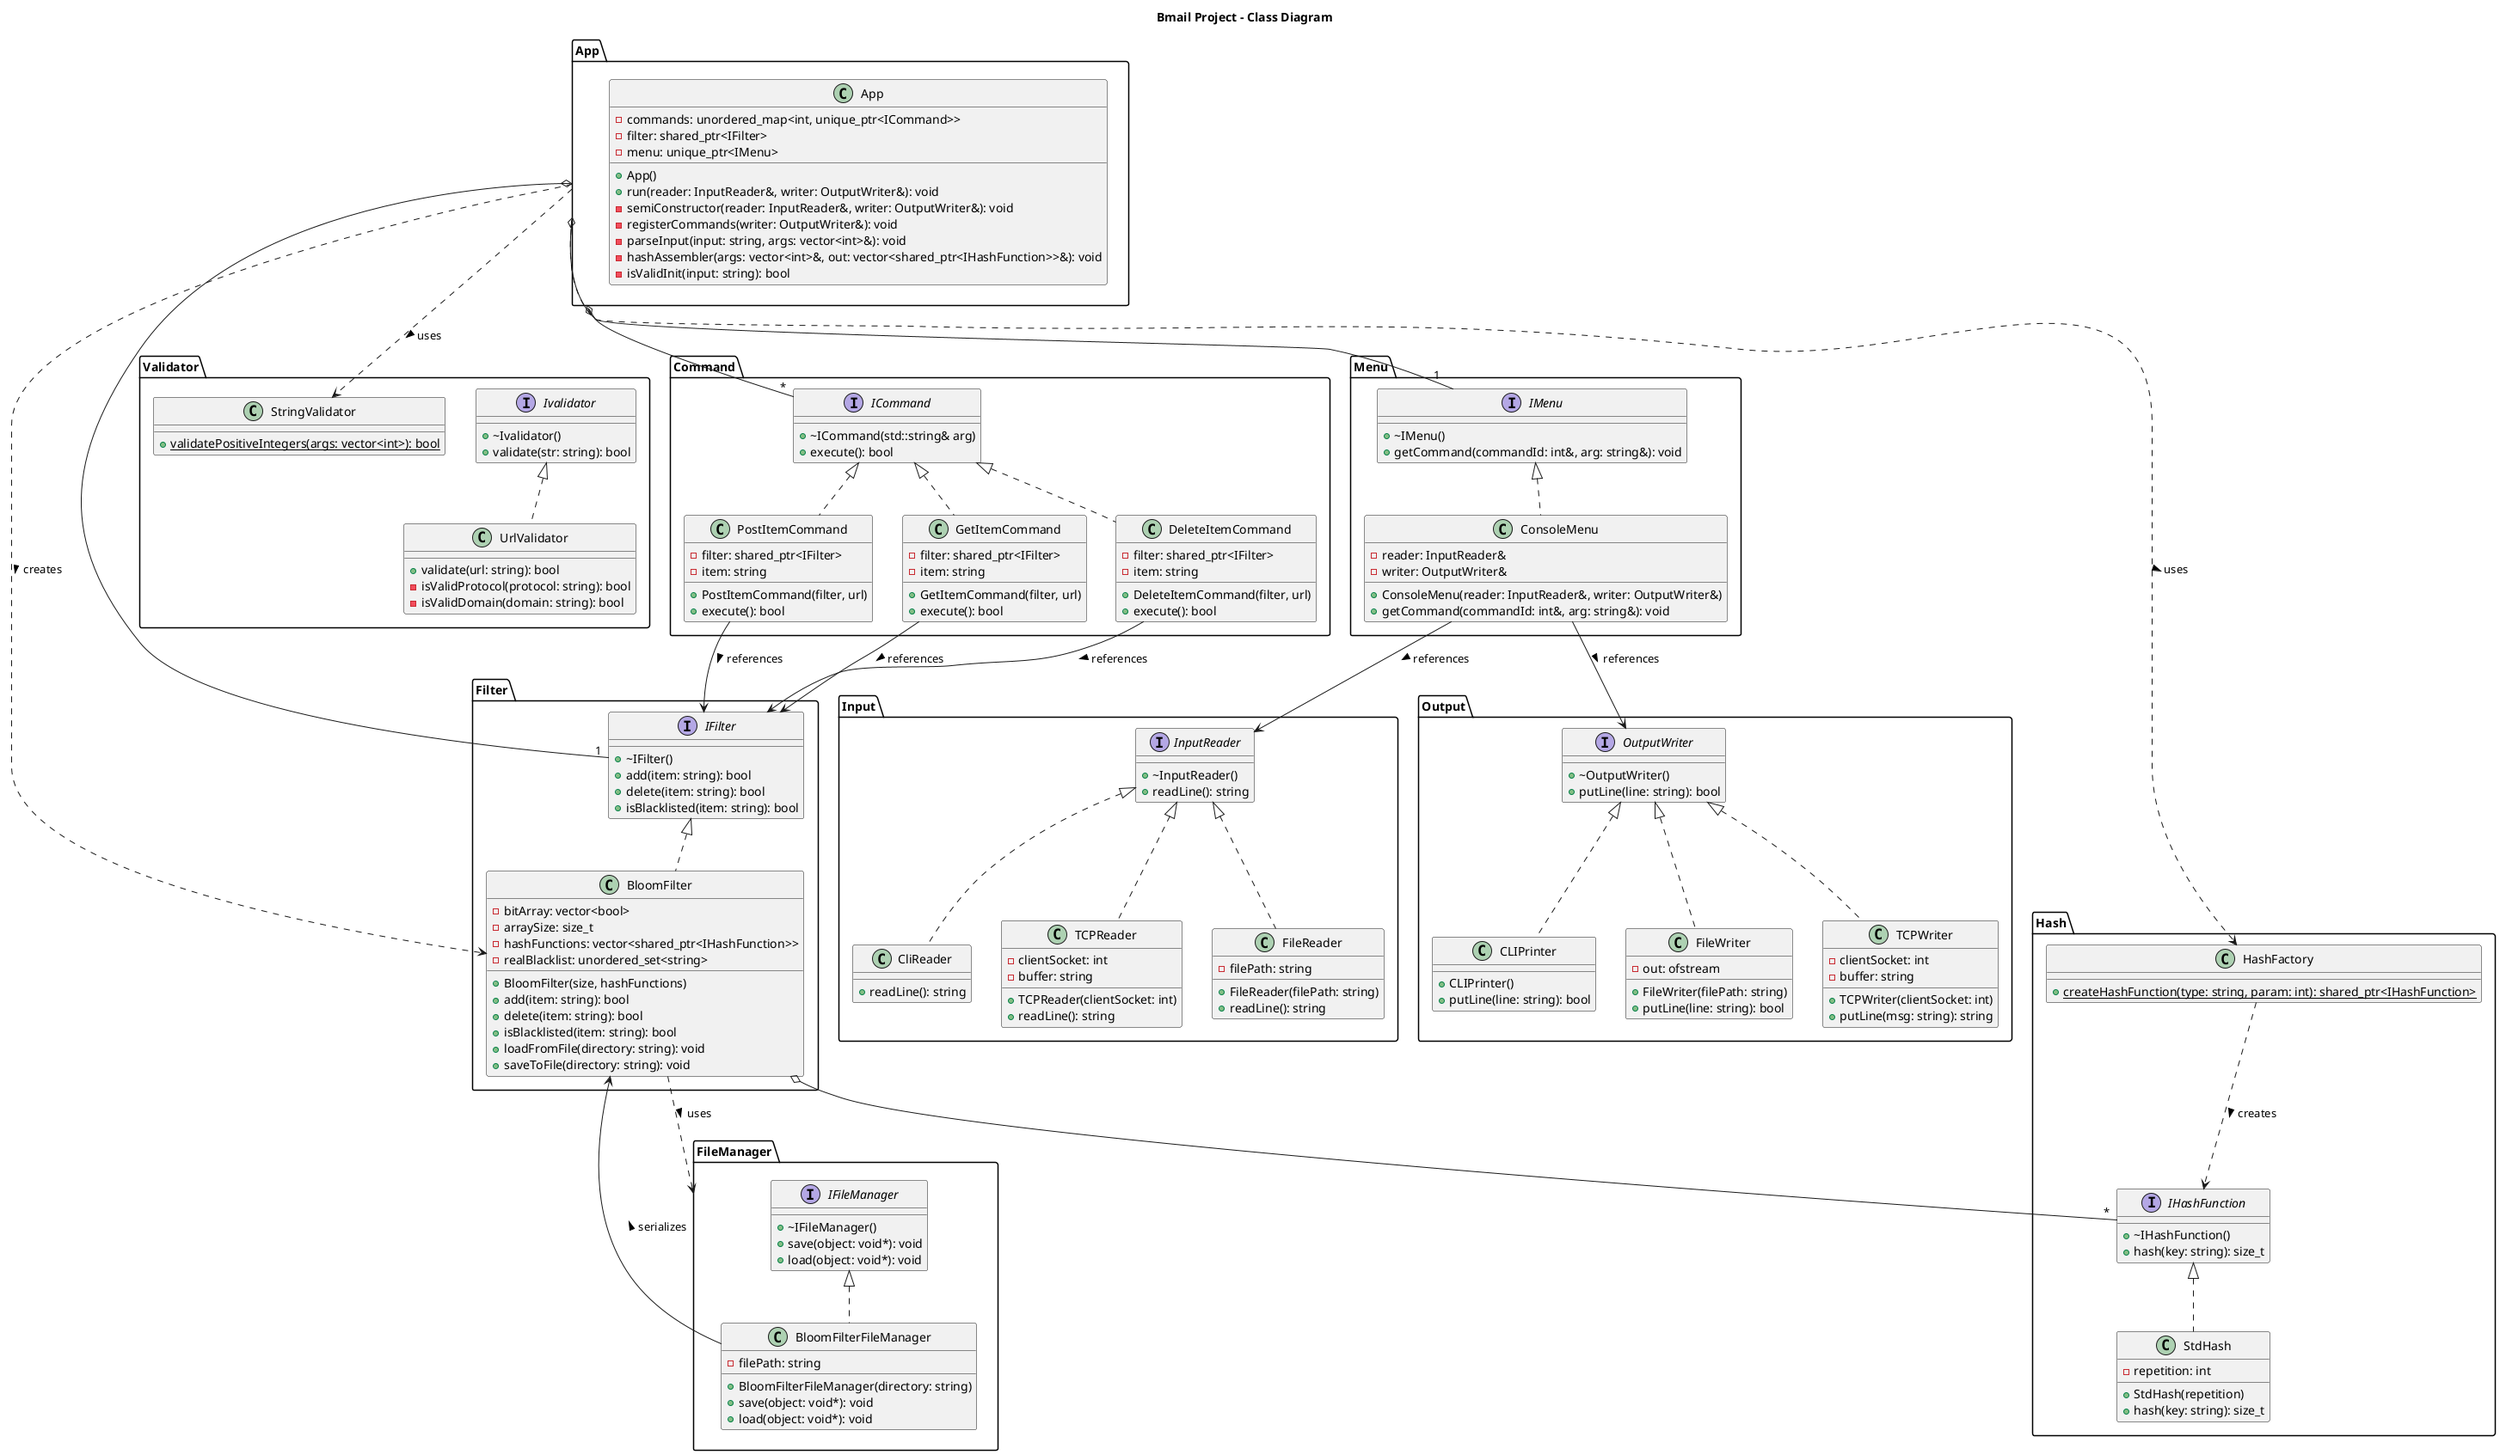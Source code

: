 @startuml bmail

title Bmail Project - Class Diagram

package App {
  class App {
    - commands: unordered_map<int, unique_ptr<ICommand>>
    - filter: shared_ptr<IFilter>
    - menu: unique_ptr<IMenu>
    + App()
    + run(reader: InputReader&, writer: OutputWriter&): void
    - semiConstructor(reader: InputReader&, writer: OutputWriter&): void
    - registerCommands(writer: OutputWriter&): void
    - parseInput(input: string, args: vector<int>&): void
    - hashAssembler(args: vector<int>&, out: vector<shared_ptr<IHashFunction>>&): void
    - isValidInit(input: string): bool
  }
}

package Filter {
  interface IFilter {
    + ~IFilter()
    + add(item: string): bool
    + delete(item: string): bool
    + isBlacklisted(item: string): bool
  }
  
  class BloomFilter {
    - bitArray: vector<bool>
    - arraySize: size_t
    - hashFunctions: vector<shared_ptr<IHashFunction>>
    - realBlacklist: unordered_set<string>
    + BloomFilter(size, hashFunctions)
    + add(item: string): bool
    + delete(item: string): bool
    + isBlacklisted(item: string): bool
    + loadFromFile(directory: string): void
    + saveToFile(directory: string): void
  }
}

package Hash {
  interface IHashFunction {
    + ~IHashFunction()
    + hash(key: string): size_t
  }
  
  class StdHash {
    - repetition: int
    + StdHash(repetition)
    + hash(key: string): size_t
  }
  
  class HashFactory {
    + {static} createHashFunction(type: string, param: int): shared_ptr<IHashFunction>
  }
}

package Command {
  interface ICommand {
    + ~ICommand(std::string& arg)
    + execute(): bool
  }
  
  class PostItemCommand {
    - filter: shared_ptr<IFilter>
    - item: string
    + PostItemCommand(filter, url)
    + execute(): bool
  }
  
  class GetItemCommand {
    - filter: shared_ptr<IFilter>
    - item: string
    + GetItemCommand(filter, url)
    + execute(): bool
  }
  
  class DeleteItemCommand {
    - filter: shared_ptr<IFilter>
    - item: string
    + DeleteItemCommand(filter, url)
    + execute(): bool
  }
}

package Menu {
  interface IMenu {
    + ~IMenu()
    + getCommand(commandId: int&, arg: string&): void
  }
  
  class ConsoleMenu {
    - reader: InputReader&
    - writer: OutputWriter&
    + ConsoleMenu(reader: InputReader&, writer: OutputWriter&)
    + getCommand(commandId: int&, arg: string&): void
  }
}

package Input {
  interface InputReader {
    + ~InputReader()
    + readLine(): string
  }
  
  class CliReader {
    + readLine(): string
  }
  
  class TCPReader {
    - clientSocket: int
    - buffer: string
    + TCPReader(clientSocket: int)
    + readLine(): string
  }

  class FileReader {
    - filePath: string
    + FileReader(filePath: string)
    + readLine(): string
  }
}

package Validator {
  interface Ivalidator {
    + ~Ivalidator()
    + validate(str: string): bool
  }
  
  class UrlValidator {
    + validate(url: string): bool
    - isValidProtocol(protocol: string): bool
    - isValidDomain(domain: string): bool
  }
  
  class StringValidator {
    + {static} validatePositiveIntegers(args: vector<int>): bool
  }
}

package FileManager {
  interface IFileManager {
    + ~IFileManager()
    + save(object: void*): void
    + load(object: void*): void
  }
  
  class BloomFilterFileManager {
    - filePath: string
    + BloomFilterFileManager(directory: string)
    + save(object: void*): void
    + load(object: void*): void
  }
}

package Output {
  interface OutputWriter {
    + ~OutputWriter()
    + putLine(line: string): bool
  }
  
  class CLIPrinter {
    + CLIPrinter()
    + putLine(line: string): bool
  }
  
  class FileWriter {
    - out: ofstream
    + FileWriter(filePath: string)
    + putLine(line: string): bool
  }

  class TCPWriter {
    - clientSocket: int
    - buffer: string
    + TCPWriter(clientSocket: int)
    + putLine(msg: string): string
  }
}

' Inheritance relationships
IFilter <|.. BloomFilter
IHashFunction <|.. StdHash
ICommand <|.. PostItemCommand
ICommand <|.. GetItemCommand
ICommand <|.. DeleteItemCommand
IMenu <|.. ConsoleMenu
InputReader <|.. CliReader
InputReader <|.. FileReader
InputReader <|.. TCPReader
Ivalidator <|.. UrlValidator
IFileManager <|.. BloomFilterFileManager
OutputWriter <|.. CLIPrinter
OutputWriter <|.. FileWriter
OutputWriter <|.. TCPWriter

' Composition & Dependency relationships
App o-- "1" IFilter
App o-- "1" IMenu
App o-- "*" ICommand
App ..> BloomFilter : creates >
App ..> StringValidator : uses >
App ..> HashFactory : uses >
BloomFilter o-- "*" IHashFunction
BloomFilter ..> FileManager : uses >
PostItemCommand --> IFilter : references >
GetItemCommand --> IFilter : references >
DeleteItemCommand --> IFilter : references >
ConsoleMenu --> InputReader : references >
ConsoleMenu --> OutputWriter : references >
BloomFilterFileManager --> BloomFilter : serializes >
HashFactory ..> IHashFunction : creates >

@enduml